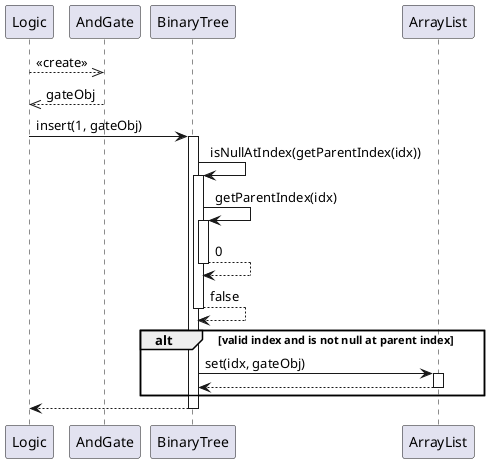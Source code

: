 @startuml
autoactivate on
Logic -->>AndGate: <<create>>
return gateObj
Logic -> BinaryTree : insert(1, gateObj)
BinaryTree -> BinaryTree : isNullAtIndex(getParentIndex(idx))
BinaryTree -> BinaryTree : getParentIndex(idx)
return 0
return false
alt valid index and is not null at parent index
BinaryTree -> ArrayList : set(idx, gateObj)
return
end
return
@enduml